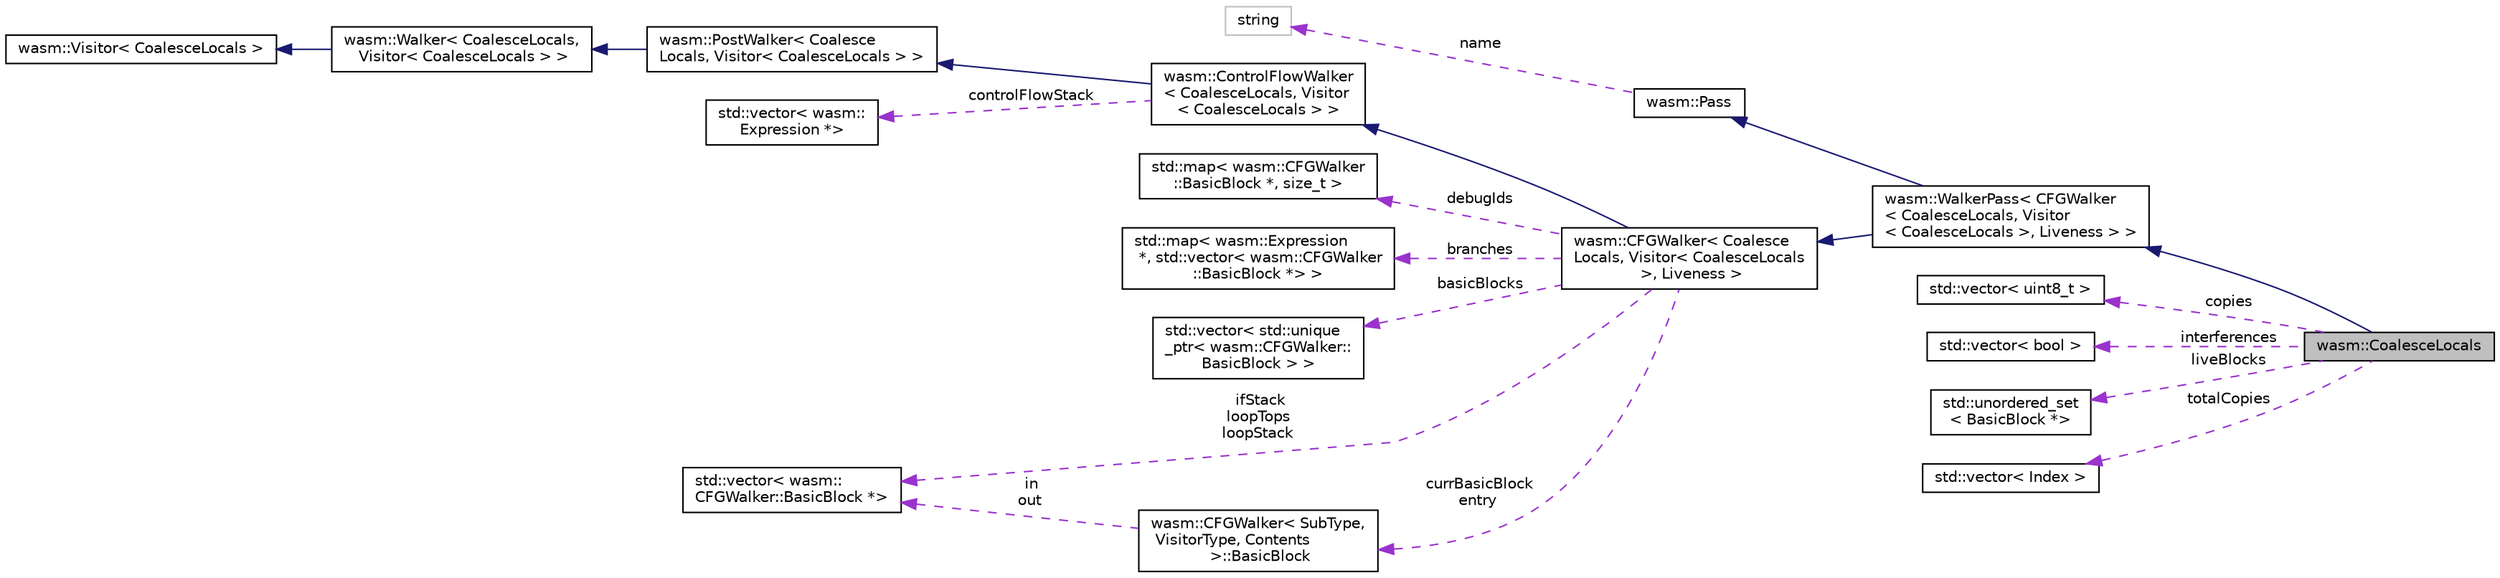 digraph "wasm::CoalesceLocals"
{
  edge [fontname="Helvetica",fontsize="10",labelfontname="Helvetica",labelfontsize="10"];
  node [fontname="Helvetica",fontsize="10",shape=record];
  rankdir="LR";
  Node9 [label="wasm::CoalesceLocals",height=0.2,width=0.4,color="black", fillcolor="grey75", style="filled", fontcolor="black"];
  Node10 -> Node9 [dir="back",color="midnightblue",fontsize="10",style="solid"];
  Node10 [label="wasm::WalkerPass\< CFGWalker\l\< CoalesceLocals, Visitor\l\< CoalesceLocals \>, Liveness \> \>",height=0.2,width=0.4,color="black", fillcolor="white", style="filled",URL="$classwasm_1_1_walker_pass.html"];
  Node11 -> Node10 [dir="back",color="midnightblue",fontsize="10",style="solid"];
  Node11 [label="wasm::Pass",height=0.2,width=0.4,color="black", fillcolor="white", style="filled",URL="$classwasm_1_1_pass.html"];
  Node12 -> Node11 [dir="back",color="darkorchid3",fontsize="10",style="dashed",label=" name" ];
  Node12 [label="string",height=0.2,width=0.4,color="grey75", fillcolor="white", style="filled"];
  Node13 -> Node10 [dir="back",color="midnightblue",fontsize="10",style="solid"];
  Node13 [label="wasm::CFGWalker\< Coalesce\lLocals, Visitor\< CoalesceLocals\l \>, Liveness \>",height=0.2,width=0.4,color="black", fillcolor="white", style="filled",URL="$structwasm_1_1_c_f_g_walker.html"];
  Node14 -> Node13 [dir="back",color="midnightblue",fontsize="10",style="solid"];
  Node14 [label="wasm::ControlFlowWalker\l\< CoalesceLocals, Visitor\l\< CoalesceLocals \> \>",height=0.2,width=0.4,color="black", fillcolor="white", style="filled",URL="$structwasm_1_1_control_flow_walker.html"];
  Node15 -> Node14 [dir="back",color="midnightblue",fontsize="10",style="solid"];
  Node15 [label="wasm::PostWalker\< Coalesce\lLocals, Visitor\< CoalesceLocals \> \>",height=0.2,width=0.4,color="black", fillcolor="white", style="filled",URL="$structwasm_1_1_post_walker.html"];
  Node16 -> Node15 [dir="back",color="midnightblue",fontsize="10",style="solid"];
  Node16 [label="wasm::Walker\< CoalesceLocals,\l Visitor\< CoalesceLocals \> \>",height=0.2,width=0.4,color="black", fillcolor="white", style="filled",URL="$structwasm_1_1_walker.html"];
  Node17 -> Node16 [dir="back",color="midnightblue",fontsize="10",style="solid"];
  Node17 [label="wasm::Visitor\< CoalesceLocals \>",height=0.2,width=0.4,color="black", fillcolor="white", style="filled",URL="$structwasm_1_1_visitor.html"];
  Node18 -> Node14 [dir="back",color="darkorchid3",fontsize="10",style="dashed",label=" controlFlowStack" ];
  Node18 [label="std::vector\< wasm::\lExpression *\>",height=0.2,width=0.4,color="black", fillcolor="white", style="filled",URL="$classstd_1_1vector.html"];
  Node19 -> Node13 [dir="back",color="darkorchid3",fontsize="10",style="dashed",label=" debugIds" ];
  Node19 [label="std::map\< wasm::CFGWalker\l::BasicBlock *, size_t \>",height=0.2,width=0.4,color="black", fillcolor="white", style="filled",URL="$classstd_1_1map.html"];
  Node20 -> Node13 [dir="back",color="darkorchid3",fontsize="10",style="dashed",label=" branches" ];
  Node20 [label="std::map\< wasm::Expression\l *, std::vector\< wasm::CFGWalker\l::BasicBlock *\> \>",height=0.2,width=0.4,color="black", fillcolor="white", style="filled",URL="$classstd_1_1map.html"];
  Node21 -> Node13 [dir="back",color="darkorchid3",fontsize="10",style="dashed",label=" basicBlocks" ];
  Node21 [label="std::vector\< std::unique\l_ptr\< wasm::CFGWalker::\lBasicBlock \> \>",height=0.2,width=0.4,color="black", fillcolor="white", style="filled",URL="$classstd_1_1vector.html"];
  Node22 -> Node13 [dir="back",color="darkorchid3",fontsize="10",style="dashed",label=" ifStack\nloopTops\nloopStack" ];
  Node22 [label="std::vector\< wasm::\lCFGWalker::BasicBlock *\>",height=0.2,width=0.4,color="black", fillcolor="white", style="filled",URL="$classstd_1_1vector.html"];
  Node23 -> Node13 [dir="back",color="darkorchid3",fontsize="10",style="dashed",label=" currBasicBlock\nentry" ];
  Node23 [label="wasm::CFGWalker\< SubType,\l VisitorType, Contents\l \>::BasicBlock",height=0.2,width=0.4,color="black", fillcolor="white", style="filled",URL="$structwasm_1_1_c_f_g_walker_1_1_basic_block.html"];
  Node22 -> Node23 [dir="back",color="darkorchid3",fontsize="10",style="dashed",label=" in\nout" ];
  Node24 -> Node9 [dir="back",color="darkorchid3",fontsize="10",style="dashed",label=" copies" ];
  Node24 [label="std::vector\< uint8_t \>",height=0.2,width=0.4,color="black", fillcolor="white", style="filled",URL="$classstd_1_1vector.html"];
  Node25 -> Node9 [dir="back",color="darkorchid3",fontsize="10",style="dashed",label=" interferences" ];
  Node25 [label="std::vector\< bool \>",height=0.2,width=0.4,color="black", fillcolor="white", style="filled",URL="$classstd_1_1vector.html"];
  Node26 -> Node9 [dir="back",color="darkorchid3",fontsize="10",style="dashed",label=" liveBlocks" ];
  Node26 [label="std::unordered_set\l\< BasicBlock *\>",height=0.2,width=0.4,color="black", fillcolor="white", style="filled",URL="$classstd_1_1unordered__set.html"];
  Node27 -> Node9 [dir="back",color="darkorchid3",fontsize="10",style="dashed",label=" totalCopies" ];
  Node27 [label="std::vector\< Index \>",height=0.2,width=0.4,color="black", fillcolor="white", style="filled",URL="$classstd_1_1vector.html"];
}
